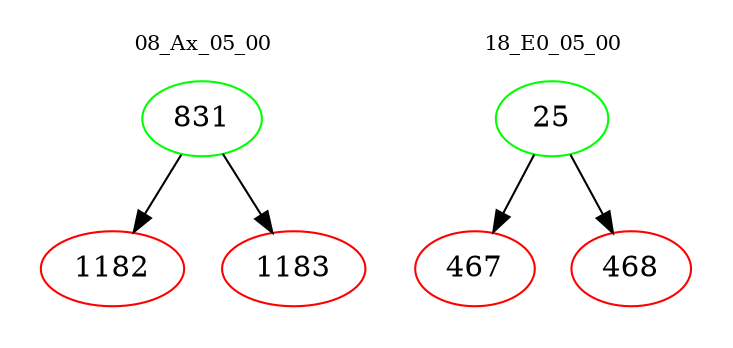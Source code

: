 digraph{
subgraph cluster_0 {
color = white
label = "08_Ax_05_00";
fontsize=10;
T0_831 [label="831", color="green"]
T0_831 -> T0_1182 [color="black"]
T0_1182 [label="1182", color="red"]
T0_831 -> T0_1183 [color="black"]
T0_1183 [label="1183", color="red"]
}
subgraph cluster_1 {
color = white
label = "18_E0_05_00";
fontsize=10;
T1_25 [label="25", color="green"]
T1_25 -> T1_467 [color="black"]
T1_467 [label="467", color="red"]
T1_25 -> T1_468 [color="black"]
T1_468 [label="468", color="red"]
}
}
